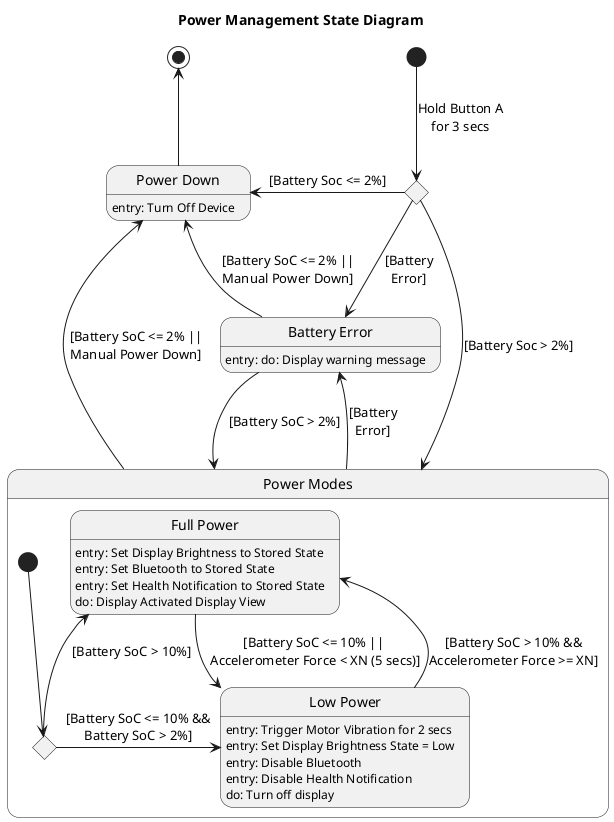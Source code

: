 @startuml

skinparam shadowing false

title Power Management State Diagram

state "Power Modes" as Pm {
    state "Full Power" as Fp : entry: Set Display Brightness to Stored State\nentry: Set Bluetooth to Stored State\nentry: Set Health Notification to Stored State\ndo: Display Activated Display View
    state "Low Power" as Lp : entry: Trigger Motor Vibration for 2 secs\nentry: Set Display Brightness State = Low\nentry: Disable Bluetooth\nentry: Disable Health Notification\ndo: Turn off display

    Fp -down-> Lp : [Battery SoC <= 10% ||\n Accelerometer Force < XN (5 secs)]
    Lp -up-> Fp : [Battery SoC > 10% &&\nAccelerometer Force >= XN]
    
    state Choice2 <<choice>>
    [*] --> Choice2
    Choice2 -left-> Fp : [Battery SoC > 10%]
    Choice2 -right-> Lp : [Battery SoC <= 10% &&\nBattery SoC > 2%]

}

state "Power Down" as Pd : entry: Turn Off Device

state "Battery Error" as Bu : entry: do: Display warning message

state Choice <<choice>>
[*] --> Choice : Hold Button A\nfor 3 secs
Choice -down-> Bu : [Battery\nError]
Choice -left-> Pd : [Battery Soc <= 2%]
Choice -down-> Pm : [Battery Soc > 2%]

Bu -down-> Pm : [Battery SoC > 2%]
Pm -up-> Bu : [Battery\nError]

Bu -down-> Pd : [Battery SoC <= 2% ||\nManual Power Down]


Pm -down-> Pd : [Battery SoC <= 2% ||\nManual Power Down]
Pd -up-> [*]


@enduml